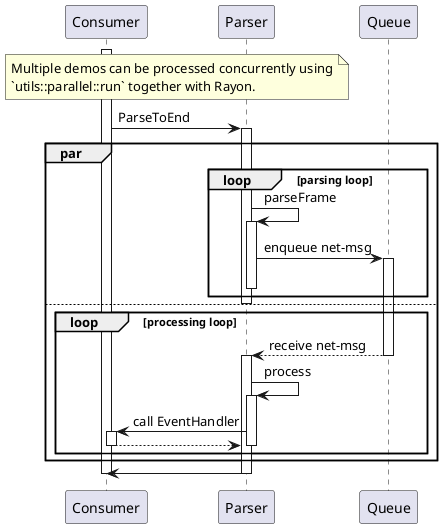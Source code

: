 @startuml
participant Consumer
participant Parser
participant Queue

note over Consumer, Parser
Multiple demos can be processed concurrently using
`utils::parallel::run` together with Rayon.
end note

Consumer ++
Consumer -> Parser ++: ParseToEnd
par
    loop parsing loop
        Parser -> Parser ++: parseFrame
        Parser -> Queue ++: enqueue net-msg
        Parser --
    end
    Parser --

    else

    loop processing loop
        Queue --> Parser --: receive net-msg
        Parser ++
        Parser -> Parser ++: process
        Parser -> Consumer ++: call EventHandler
        Consumer --> Parser --
        Parser --
    end
end
Parser -> Consumer --
Consumer --

@enduml